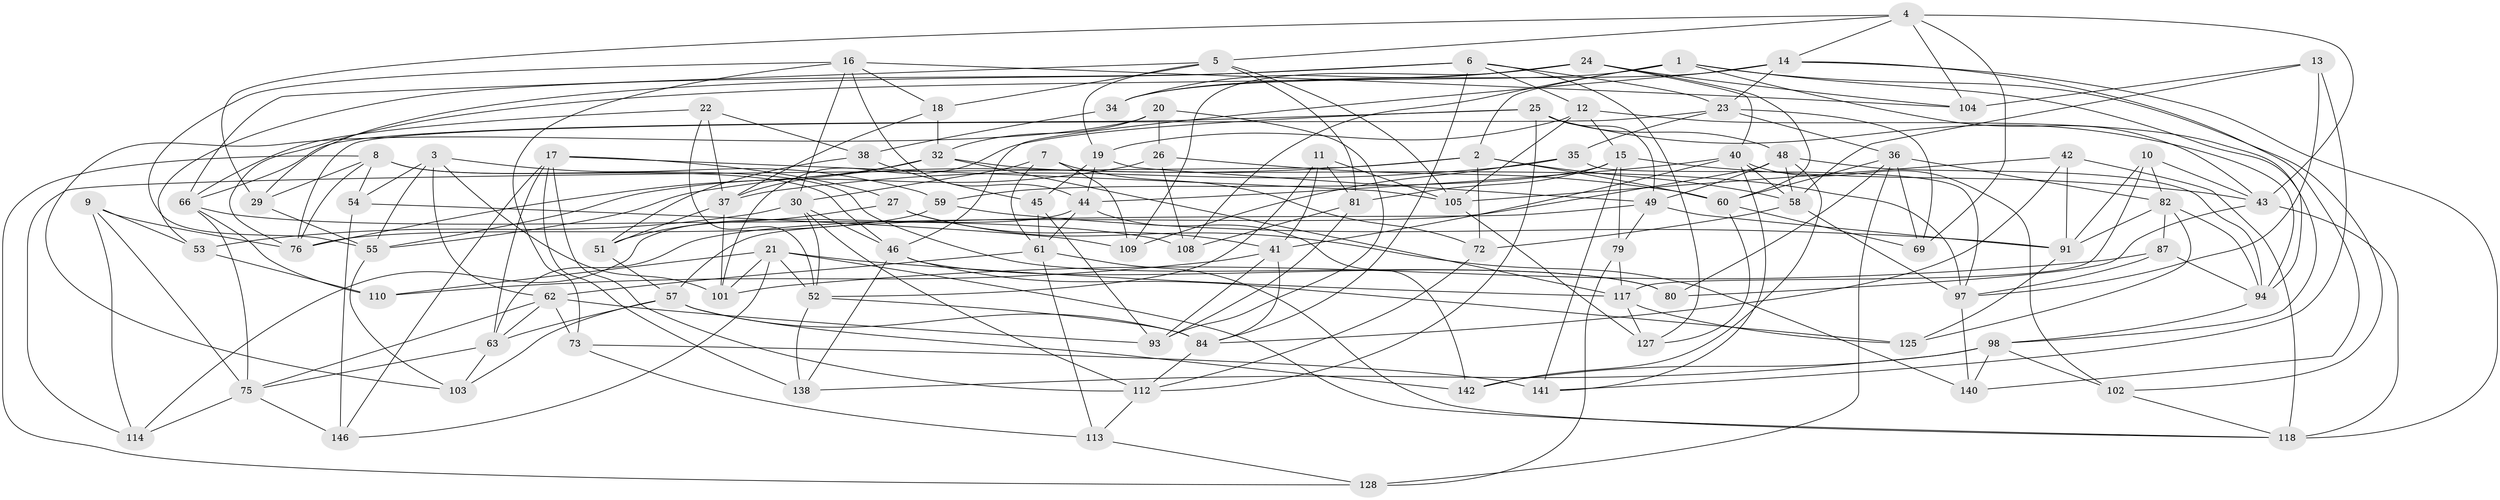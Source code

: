 // Generated by graph-tools (version 1.1) at 2025/52/02/27/25 19:52:32]
// undirected, 94 vertices, 237 edges
graph export_dot {
graph [start="1"]
  node [color=gray90,style=filled];
  1 [super="+119"];
  2 [super="+145"];
  3 [super="+77"];
  4 [super="+28"];
  5 [super="+122"];
  6 [super="+83"];
  7;
  8 [super="+50"];
  9;
  10;
  11;
  12 [super="+39"];
  13;
  14 [super="+121"];
  15 [super="+68"];
  16 [super="+64"];
  17 [super="+134"];
  18;
  19 [super="+106"];
  20;
  21 [super="+85"];
  22;
  23 [super="+92"];
  24 [super="+88"];
  25 [super="+33"];
  26;
  27;
  29;
  30 [super="+31"];
  32 [super="+100"];
  34;
  35;
  36 [super="+86"];
  37 [super="+71"];
  38;
  40 [super="+126"];
  41 [super="+116"];
  42;
  43 [super="+56"];
  44 [super="+67"];
  45;
  46 [super="+47"];
  48 [super="+136"];
  49 [super="+95"];
  51;
  52 [super="+131"];
  53;
  54;
  55 [super="+96"];
  57 [super="+70"];
  58 [super="+65"];
  59;
  60 [super="+135"];
  61 [super="+132"];
  62 [super="+143"];
  63 [super="+99"];
  66 [super="+74"];
  69;
  72;
  73;
  75 [super="+89"];
  76 [super="+78"];
  79;
  80;
  81 [super="+107"];
  82 [super="+139"];
  84 [super="+90"];
  87;
  91 [super="+111"];
  93 [super="+124"];
  94 [super="+115"];
  97 [super="+120"];
  98 [super="+133"];
  101 [super="+129"];
  102;
  103;
  104;
  105 [super="+123"];
  108;
  109;
  110;
  112 [super="+144"];
  113;
  114;
  117 [super="+137"];
  118 [super="+130"];
  125;
  127;
  128;
  138;
  140;
  141;
  142;
  146;
  1 -- 34;
  1 -- 108;
  1 -- 102;
  1 -- 2;
  1 -- 94;
  1 -- 43;
  2 -- 58;
  2 -- 72;
  2 -- 114;
  2 -- 60;
  2 -- 55;
  3 -- 54;
  3 -- 101 [weight=2];
  3 -- 59;
  3 -- 62;
  3 -- 55;
  4 -- 69;
  4 -- 104;
  4 -- 5;
  4 -- 29;
  4 -- 14;
  4 -- 43;
  5 -- 19;
  5 -- 105;
  5 -- 81;
  5 -- 18;
  5 -- 66;
  6 -- 127;
  6 -- 84;
  6 -- 29;
  6 -- 53;
  6 -- 23;
  6 -- 12;
  7 -- 30;
  7 -- 109;
  7 -- 72;
  7 -- 61;
  8 -- 80;
  8 -- 29;
  8 -- 76;
  8 -- 54;
  8 -- 128;
  8 -- 46;
  9 -- 76;
  9 -- 75;
  9 -- 53;
  9 -- 114;
  10 -- 43;
  10 -- 117;
  10 -- 82;
  10 -- 91;
  11 -- 81;
  11 -- 41;
  11 -- 52;
  11 -- 105;
  12 -- 19 [weight=2];
  12 -- 15;
  12 -- 105;
  12 -- 98;
  13 -- 104;
  13 -- 141;
  13 -- 58;
  13 -- 97;
  14 -- 23;
  14 -- 140;
  14 -- 46;
  14 -- 34;
  14 -- 118;
  15 -- 59;
  15 -- 79;
  15 -- 43;
  15 -- 141;
  15 -- 81;
  16 -- 73;
  16 -- 30;
  16 -- 44;
  16 -- 18;
  16 -- 104;
  16 -- 55;
  17 -- 27;
  17 -- 146;
  17 -- 138;
  17 -- 112;
  17 -- 105;
  17 -- 63;
  18 -- 32;
  18 -- 37;
  19 -- 45;
  19 -- 49;
  19 -- 44;
  20 -- 26;
  20 -- 32;
  20 -- 103;
  20 -- 93;
  21 -- 110;
  21 -- 118;
  21 -- 146;
  21 -- 101;
  21 -- 52;
  21 -- 117;
  22 -- 38;
  22 -- 52;
  22 -- 66;
  22 -- 37;
  23 -- 35;
  23 -- 76;
  23 -- 69;
  23 -- 36;
  24 -- 109;
  24 -- 40;
  24 -- 76;
  24 -- 34;
  24 -- 60;
  24 -- 104;
  25 -- 94;
  25 -- 66;
  25 -- 48;
  25 -- 112;
  25 -- 49;
  25 -- 101;
  26 -- 108;
  26 -- 60;
  26 -- 55;
  27 -- 140;
  27 -- 51;
  27 -- 41;
  29 -- 55;
  30 -- 112;
  30 -- 52;
  30 -- 53;
  30 -- 46;
  32 -- 117;
  32 -- 76;
  32 -- 37;
  32 -- 97;
  34 -- 38;
  35 -- 97;
  35 -- 37;
  35 -- 109;
  36 -- 69;
  36 -- 82;
  36 -- 80;
  36 -- 128;
  36 -- 60;
  37 -- 51;
  37 -- 101;
  38 -- 51;
  38 -- 45;
  40 -- 58;
  40 -- 141;
  40 -- 102;
  40 -- 41;
  40 -- 44;
  41 -- 93;
  41 -- 110;
  41 -- 84;
  42 -- 91;
  42 -- 105;
  42 -- 84;
  42 -- 118;
  43 -- 118;
  43 -- 80;
  44 -- 61;
  44 -- 114;
  44 -- 142;
  45 -- 93;
  45 -- 61;
  46 -- 125;
  46 -- 138;
  46 -- 80;
  48 -- 49;
  48 -- 63;
  48 -- 58;
  48 -- 142;
  48 -- 94;
  49 -- 91;
  49 -- 57;
  49 -- 79;
  51 -- 57;
  52 -- 138;
  52 -- 84;
  53 -- 110;
  54 -- 109;
  54 -- 146;
  55 -- 103;
  57 -- 63;
  57 -- 84;
  57 -- 142;
  57 -- 103;
  58 -- 72;
  58 -- 97;
  59 -- 76;
  59 -- 91;
  60 -- 69;
  60 -- 127;
  61 -- 113;
  61 -- 62;
  61 -- 118;
  62 -- 73;
  62 -- 63;
  62 -- 75;
  62 -- 93;
  63 -- 75;
  63 -- 103;
  66 -- 110;
  66 -- 108;
  66 -- 75;
  72 -- 112;
  73 -- 113;
  73 -- 141;
  75 -- 114;
  75 -- 146;
  79 -- 128;
  79 -- 117;
  81 -- 93 [weight=2];
  81 -- 108;
  82 -- 91;
  82 -- 125;
  82 -- 87;
  82 -- 94;
  84 -- 112;
  87 -- 101;
  87 -- 94;
  87 -- 97;
  91 -- 125;
  94 -- 98;
  97 -- 140;
  98 -- 140;
  98 -- 102;
  98 -- 142;
  98 -- 138;
  102 -- 118;
  105 -- 127;
  112 -- 113;
  113 -- 128;
  117 -- 127;
  117 -- 125;
}
